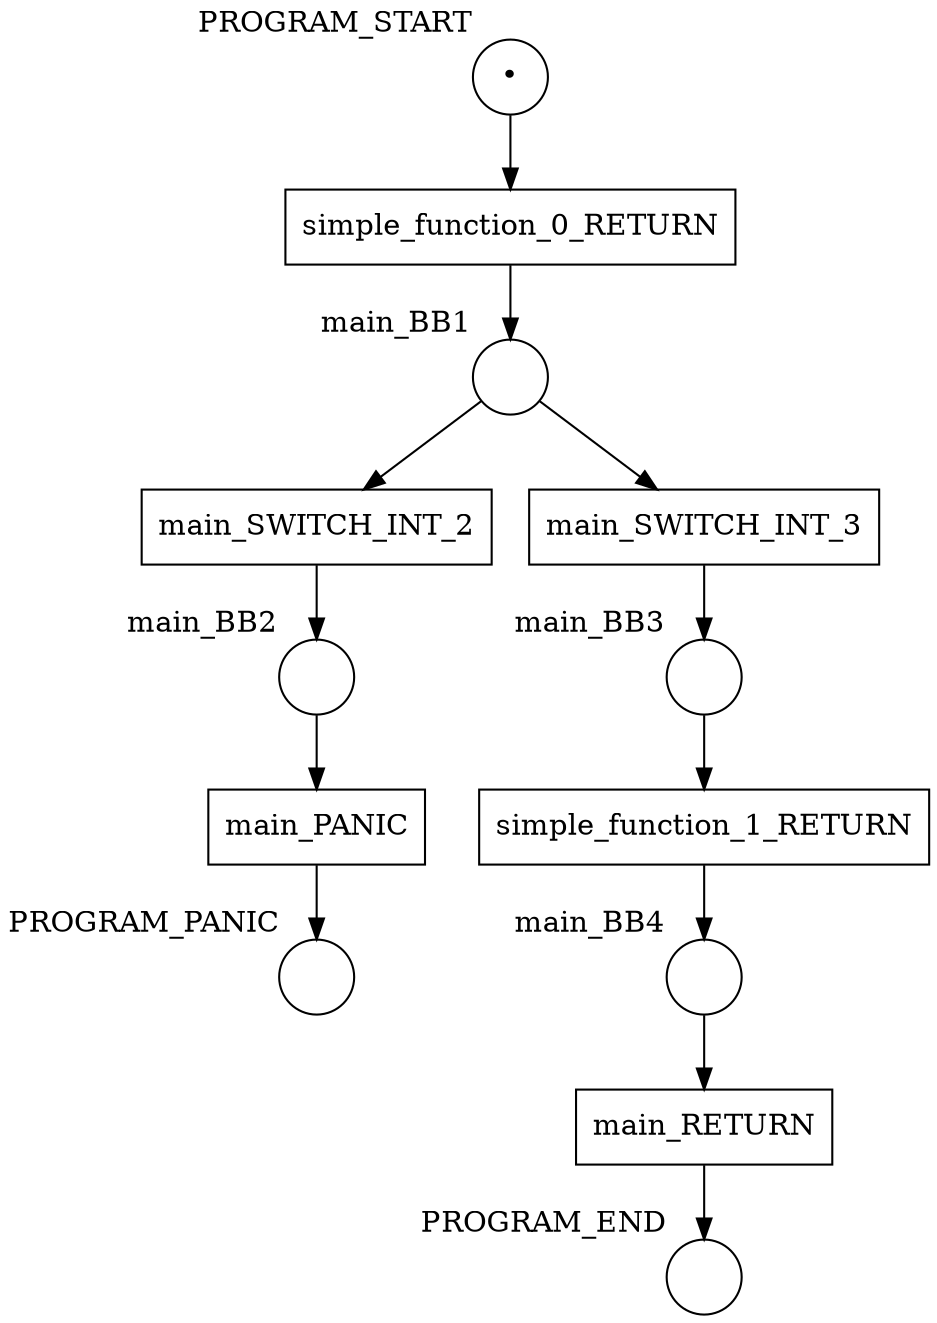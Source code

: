 digraph petrinet {
    PROGRAM_END [shape="circle" xlabel="PROGRAM_END" label=""];
    PROGRAM_PANIC [shape="circle" xlabel="PROGRAM_PANIC" label=""];
    PROGRAM_START [shape="circle" xlabel="PROGRAM_START" label="•"];
    main_BB1 [shape="circle" xlabel="main_BB1" label=""];
    main_BB2 [shape="circle" xlabel="main_BB2" label=""];
    main_BB3 [shape="circle" xlabel="main_BB3" label=""];
    main_BB4 [shape="circle" xlabel="main_BB4" label=""];
    main_PANIC [shape="box" xlabel="" label="main_PANIC"];
    main_RETURN [shape="box" xlabel="" label="main_RETURN"];
    main_SWITCH_INT_2 [shape="box" xlabel="" label="main_SWITCH_INT_2"];
    main_SWITCH_INT_3 [shape="box" xlabel="" label="main_SWITCH_INT_3"];
    simple_function_0_RETURN [shape="box" xlabel="" label="simple_function_0_RETURN"];
    simple_function_1_RETURN [shape="box" xlabel="" label="simple_function_1_RETURN"];
    PROGRAM_START -> simple_function_0_RETURN;
    main_BB1 -> main_SWITCH_INT_2;
    main_BB1 -> main_SWITCH_INT_3;
    main_BB2 -> main_PANIC;
    main_BB3 -> simple_function_1_RETURN;
    main_BB4 -> main_RETURN;
    main_PANIC -> PROGRAM_PANIC;
    main_RETURN -> PROGRAM_END;
    main_SWITCH_INT_2 -> main_BB2;
    main_SWITCH_INT_3 -> main_BB3;
    simple_function_0_RETURN -> main_BB1;
    simple_function_1_RETURN -> main_BB4;
}
